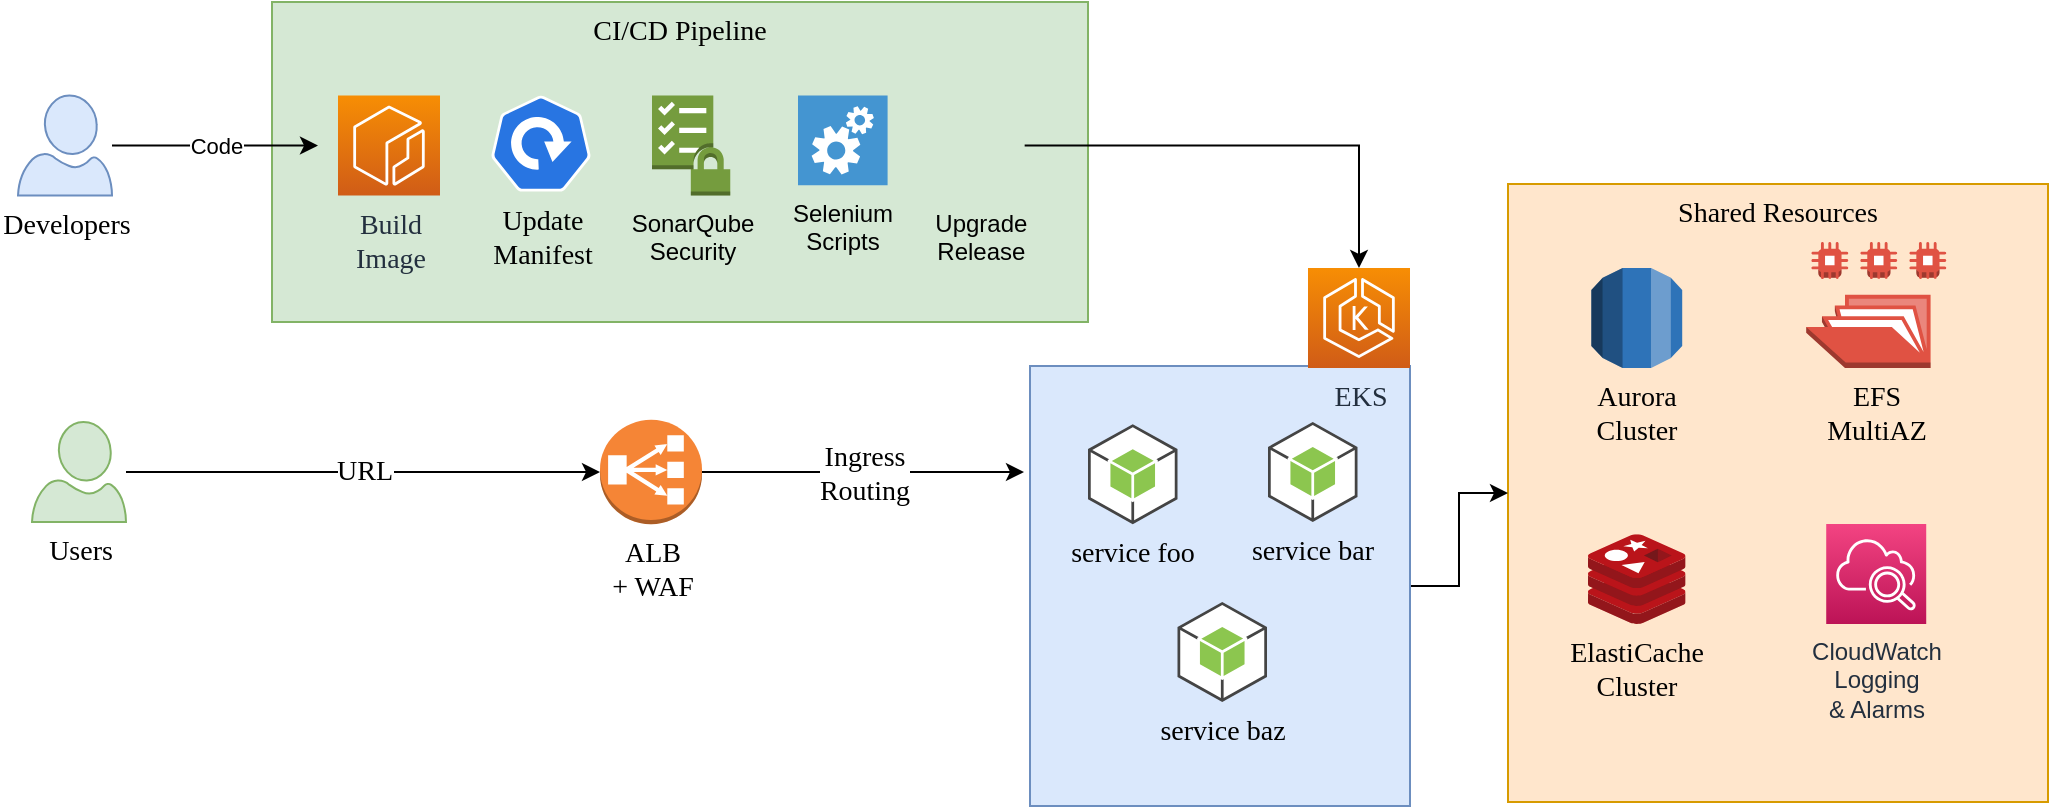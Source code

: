 <mxfile version="20.6.2" type="device"><diagram id="Ht1M8jgEwFfnCIfOTk4-" name="Page-1"><mxGraphModel dx="2035" dy="1263" grid="1" gridSize="10" guides="1" tooltips="1" connect="1" arrows="1" fold="1" page="0" pageScale="1" pageWidth="1169" pageHeight="827" background="none" math="0" shadow="0"><root><mxCell id="0"/><mxCell id="1" parent="0"/><mxCell id="LUQM3Vw3sfLUVBvOijvh-15" value="Shared Resources" style="rounded=0;whiteSpace=wrap;html=1;fillColor=#ffe6cc;strokeColor=#d79b00;fontFamily=Comic Sans MS;fontSize=14;verticalAlign=top;" vertex="1" parent="1"><mxGeometry x="550" y="1" width="270" height="309" as="geometry"/></mxCell><mxCell id="LUQM3Vw3sfLUVBvOijvh-14" value="CI/CD Pipeline" style="rounded=0;whiteSpace=wrap;html=1;fillColor=#d5e8d4;strokeColor=#82b366;fontFamily=Comic Sans MS;fontSize=14;verticalAlign=top;" vertex="1" parent="1"><mxGeometry x="-68" y="-90" width="408" height="160" as="geometry"/></mxCell><mxCell id="LUQM3Vw3sfLUVBvOijvh-16" style="edgeStyle=orthogonalEdgeStyle;rounded=0;orthogonalLoop=1;jettySize=auto;html=1;" edge="1" parent="1" source="ocXzyL1YG7xgXABaciEq-13" target="LUQM3Vw3sfLUVBvOijvh-15"><mxGeometry relative="1" as="geometry"/></mxCell><mxCell id="ocXzyL1YG7xgXABaciEq-13" value="" style="rounded=0;whiteSpace=wrap;html=1;fillColor=#dae8fc;strokeColor=#6c8ebf;fontFamily=Comic Sans MS;fontSize=14;" parent="1" vertex="1"><mxGeometry x="311" y="92" width="190" height="220" as="geometry"/></mxCell><mxCell id="4eXpRpGIgLGBtqV8KN6H-13" value="ElastiCache&lt;br&gt;Cluster" style="html=1;points=[];align=center;image;fontSize=14;image=img/lib/mscae/Cache_Redis_Product.svg;labelPosition=center;verticalLabelPosition=bottom;verticalAlign=top;rounded=1;labelBackgroundColor=none;fontFamily=Comic Sans MS;fontStyle=0" parent="1" vertex="1"><mxGeometry x="589.995" y="176.105" width="48.78" height="44.89" as="geometry"/></mxCell><mxCell id="ocXzyL1YG7xgXABaciEq-15" value="URL" style="edgeStyle=orthogonalEdgeStyle;rounded=0;orthogonalLoop=1;jettySize=auto;html=1;fontFamily=Comic Sans MS;fontSize=14;" parent="1" source="xEBSWDcBSYwSZyRxbMhq-6" target="ocXzyL1YG7xgXABaciEq-5" edge="1"><mxGeometry relative="1" as="geometry"><mxPoint x="47" y="145.01" as="targetPoint"/></mxGeometry></mxCell><mxCell id="xEBSWDcBSYwSZyRxbMhq-6" value="Users" style="aspect=fixed;pointerEvents=1;shadow=0;dashed=0;html=1;strokeColor=#82b366;labelPosition=center;verticalLabelPosition=bottom;verticalAlign=top;align=center;fillColor=#d5e8d4;shape=mxgraph.azure.user;rounded=1;fontFamily=Comic Sans MS;fontSize=14;" parent="1" vertex="1"><mxGeometry x="-188" y="120.01" width="47" height="50" as="geometry"/></mxCell><mxCell id="LUQM3Vw3sfLUVBvOijvh-11" value="Code" style="edgeStyle=orthogonalEdgeStyle;rounded=0;orthogonalLoop=1;jettySize=auto;html=1;" edge="1" parent="1" source="xEBSWDcBSYwSZyRxbMhq-12"><mxGeometry relative="1" as="geometry"><mxPoint x="-45" y="-18.2" as="targetPoint"/></mxGeometry></mxCell><mxCell id="xEBSWDcBSYwSZyRxbMhq-12" value="Developers" style="aspect=fixed;pointerEvents=1;shadow=0;dashed=0;html=1;strokeColor=#6c8ebf;labelPosition=center;verticalLabelPosition=bottom;verticalAlign=top;align=center;fillColor=#dae8fc;shape=mxgraph.azure.user;rounded=1;fontFamily=Comic Sans MS;fontSize=14;" parent="1" vertex="1"><mxGeometry x="-195" y="-43.2" width="47" height="50" as="geometry"/></mxCell><mxCell id="ocXzyL1YG7xgXABaciEq-1" value="Build&lt;br&gt;Image" style="points=[[0,0,0],[0.25,0,0],[0.5,0,0],[0.75,0,0],[1,0,0],[0,1,0],[0.25,1,0],[0.5,1,0],[0.75,1,0],[1,1,0],[0,0.25,0],[0,0.5,0],[0,0.75,0],[1,0.25,0],[1,0.5,0],[1,0.75,0]];outlineConnect=0;fontColor=#232F3E;gradientColor=#F78E04;gradientDirection=north;fillColor=#D05C17;strokeColor=#ffffff;dashed=0;verticalLabelPosition=bottom;verticalAlign=top;align=center;html=1;fontSize=14;fontStyle=0;aspect=fixed;shape=mxgraph.aws4.resourceIcon;resIcon=mxgraph.aws4.ecr;fontFamily=Comic Sans MS;" parent="1" vertex="1"><mxGeometry x="-35" y="-43.2" width="51" height="50" as="geometry"/></mxCell><mxCell id="ocXzyL1YG7xgXABaciEq-2" value="EFS&lt;br&gt;MultiAZ" style="outlineConnect=0;dashed=0;verticalLabelPosition=bottom;verticalAlign=top;align=center;html=1;shape=mxgraph.aws3.efs_share;fillColor=#E05243;gradientColor=none;fontFamily=Comic Sans MS;fontSize=14;" parent="1" vertex="1"><mxGeometry x="699.115" y="30.0" width="70" height="63" as="geometry"/></mxCell><mxCell id="ocXzyL1YG7xgXABaciEq-14" value="Ingress&lt;br&gt;Routing" style="edgeStyle=orthogonalEdgeStyle;rounded=0;orthogonalLoop=1;jettySize=auto;html=1;fontFamily=Comic Sans MS;fontSize=14;" parent="1" source="ocXzyL1YG7xgXABaciEq-5" edge="1"><mxGeometry relative="1" as="geometry"><mxPoint x="308" y="145.01" as="targetPoint"/></mxGeometry></mxCell><mxCell id="ocXzyL1YG7xgXABaciEq-5" value="ALB&lt;br&gt;+ WAF" style="outlineConnect=0;dashed=0;verticalLabelPosition=bottom;verticalAlign=top;align=center;html=1;shape=mxgraph.aws3.classic_load_balancer;fillColor=#F58536;gradientColor=none;aspect=fixed;fontFamily=Comic Sans MS;fontSize=14;" parent="1" vertex="1"><mxGeometry x="96" y="118.925" width="51" height="52.17" as="geometry"/></mxCell><mxCell id="ocXzyL1YG7xgXABaciEq-10" value="service foo" style="outlineConnect=0;dashed=0;verticalLabelPosition=bottom;verticalAlign=top;align=center;html=1;shape=mxgraph.aws3.android;fillColor=#8CC64F;gradientColor=none;aspect=fixed;fontFamily=Comic Sans MS;fontSize=14;" parent="1" vertex="1"><mxGeometry x="340" y="121.1" width="44.75" height="50" as="geometry"/></mxCell><mxCell id="ocXzyL1YG7xgXABaciEq-22" value="Update&lt;br&gt;Manifest" style="html=1;dashed=0;whitespace=wrap;fillColor=#2875E2;strokeColor=#ffffff;points=[[0.005,0.63,0],[0.1,0.2,0],[0.9,0.2,0],[0.5,0,0],[0.995,0.63,0],[0.72,0.99,0],[0.5,1,0],[0.28,0.99,0]];shape=mxgraph.kubernetes.icon;prIcon=deploy;labelBackgroundColor=none;labelPosition=center;verticalLabelPosition=bottom;align=center;verticalAlign=top;fontFamily=Comic Sans MS;fontSize=14;" parent="1" vertex="1"><mxGeometry x="41" y="-43.2" width="51" height="48" as="geometry"/></mxCell><mxCell id="ocXzyL1YG7xgXABaciEq-26" value="Aurora&lt;br&gt;Cluster" style="outlineConnect=0;dashed=0;verticalLabelPosition=bottom;verticalAlign=top;align=center;html=1;shape=mxgraph.aws3.rds;fillColor=#2E73B8;gradientColor=none;labelBackgroundColor=none;aspect=fixed;fontFamily=Comic Sans MS;fontSize=14;" parent="1" vertex="1"><mxGeometry x="591.665" y="43" width="45.44" height="50" as="geometry"/></mxCell><mxCell id="ocXzyL1YG7xgXABaciEq-3" value="EKS" style="points=[[0,0,0],[0.25,0,0],[0.5,0,0],[0.75,0,0],[1,0,0],[0,1,0],[0.25,1,0],[0.5,1,0],[0.75,1,0],[1,1,0],[0,0.25,0],[0,0.5,0],[0,0.75,0],[1,0.25,0],[1,0.5,0],[1,0.75,0]];outlineConnect=0;fontColor=#232F3E;gradientColor=#F78E04;gradientDirection=north;fillColor=#D05C17;strokeColor=#ffffff;dashed=0;verticalLabelPosition=bottom;verticalAlign=top;align=center;html=1;fontSize=14;fontStyle=0;aspect=fixed;shape=mxgraph.aws4.resourceIcon;resIcon=mxgraph.aws4.eks;fontFamily=Comic Sans MS;" parent="1" vertex="1"><mxGeometry x="450" y="43" width="51" height="50" as="geometry"/></mxCell><mxCell id="LUQM3Vw3sfLUVBvOijvh-1" value="service bar" style="outlineConnect=0;dashed=0;verticalLabelPosition=bottom;verticalAlign=top;align=center;html=1;shape=mxgraph.aws3.android;fillColor=#8CC64F;gradientColor=none;aspect=fixed;fontFamily=Comic Sans MS;fontSize=14;" vertex="1" parent="1"><mxGeometry x="430" y="120.01" width="44.75" height="50" as="geometry"/></mxCell><mxCell id="LUQM3Vw3sfLUVBvOijvh-2" value="service baz" style="outlineConnect=0;dashed=0;verticalLabelPosition=bottom;verticalAlign=top;align=center;html=1;shape=mxgraph.aws3.android;fillColor=#8CC64F;gradientColor=none;aspect=fixed;fontFamily=Comic Sans MS;fontSize=14;" vertex="1" parent="1"><mxGeometry x="384.75" y="210" width="44.75" height="50" as="geometry"/></mxCell><mxCell id="LUQM3Vw3sfLUVBvOijvh-4" value="CloudWatch&lt;br&gt;Logging&lt;br&gt;&amp;amp; Alarms" style="sketch=0;points=[[0,0,0],[0.25,0,0],[0.5,0,0],[0.75,0,0],[1,0,0],[0,1,0],[0.25,1,0],[0.5,1,0],[0.75,1,0],[1,1,0],[0,0.25,0],[0,0.5,0],[0,0.75,0],[1,0.25,0],[1,0.5,0],[1,0.75,0]];points=[[0,0,0],[0.25,0,0],[0.5,0,0],[0.75,0,0],[1,0,0],[0,1,0],[0.25,1,0],[0.5,1,0],[0.75,1,0],[1,1,0],[0,0.25,0],[0,0.5,0],[0,0.75,0],[1,0.25,0],[1,0.5,0],[1,0.75,0]];outlineConnect=0;fontColor=#232F3E;gradientColor=#F34482;gradientDirection=north;fillColor=#BC1356;strokeColor=#ffffff;dashed=0;verticalLabelPosition=bottom;verticalAlign=top;align=center;html=1;fontSize=12;fontStyle=0;aspect=fixed;shape=mxgraph.aws4.resourceIcon;resIcon=mxgraph.aws4.cloudwatch_2;" vertex="1" parent="1"><mxGeometry x="709.11" y="171" width="50" height="50" as="geometry"/></mxCell><mxCell id="LUQM3Vw3sfLUVBvOijvh-7" value="SonarQube&lt;br&gt;Security" style="outlineConnect=0;dashed=0;verticalLabelPosition=bottom;verticalAlign=top;align=center;html=1;shape=mxgraph.aws3.checklist_security;fillColor=#759C3E;gradientColor=none;aspect=fixed;" vertex="1" parent="1"><mxGeometry x="122" y="-43.2" width="39.13" height="50" as="geometry"/></mxCell><mxCell id="LUQM3Vw3sfLUVBvOijvh-8" value="Selenium&lt;br&gt;Scripts" style="shadow=0;dashed=0;html=1;strokeColor=none;fillColor=#4495D1;labelPosition=center;verticalLabelPosition=bottom;verticalAlign=top;align=center;outlineConnect=0;shape=mxgraph.veeam.automated_testing;" vertex="1" parent="1"><mxGeometry x="195" y="-43.2" width="44.8" height="44.8" as="geometry"/></mxCell><mxCell id="LUQM3Vw3sfLUVBvOijvh-13" style="edgeStyle=orthogonalEdgeStyle;rounded=0;orthogonalLoop=1;jettySize=auto;html=1;" edge="1" parent="1" source="LUQM3Vw3sfLUVBvOijvh-12" target="ocXzyL1YG7xgXABaciEq-3"><mxGeometry relative="1" as="geometry"/></mxCell><mxCell id="LUQM3Vw3sfLUVBvOijvh-12" value="Upgrade&#10;Release" style="shape=image;verticalLabelPosition=bottom;labelBackgroundColor=none;verticalAlign=top;aspect=fixed;imageAspect=0;image=https://seeklogo.com/images/H/helm-logo-9208DB3EE5-seeklogo.com.png;" vertex="1" parent="1"><mxGeometry x="265" y="-43.2" width="43.33" height="50" as="geometry"/></mxCell></root></mxGraphModel></diagram></mxfile>